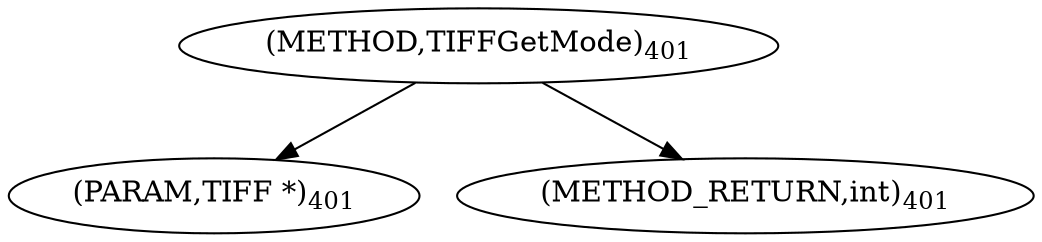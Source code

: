 digraph "TIFFGetMode" {  
"8666" [label = <(METHOD,TIFFGetMode)<SUB>401</SUB>> ]
"8667" [label = <(PARAM,TIFF *)<SUB>401</SUB>> ]
"8668" [label = <(METHOD_RETURN,int)<SUB>401</SUB>> ]
  "8666" -> "8667" 
  "8666" -> "8668" 
}
